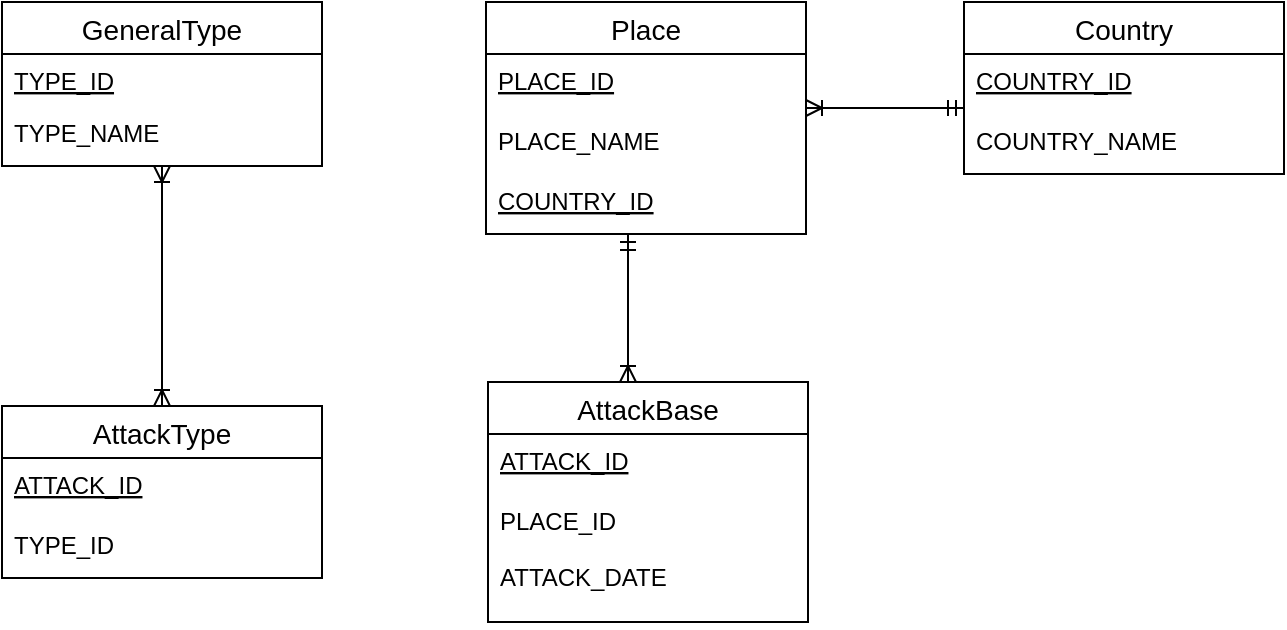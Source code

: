 <mxfile version="16.0.3" type="device"><diagram id="gwXmHFdDwj3zSPVUrh9B" name="Page-1"><mxGraphModel dx="975" dy="973" grid="1" gridSize="10" guides="1" tooltips="1" connect="1" arrows="1" fold="1" page="1" pageScale="1" pageWidth="850" pageHeight="1100" math="0" shadow="0"><root><mxCell id="0"/><mxCell id="1" parent="0"/><mxCell id="mwsGSN5KDjOYX-nGpBQx-1" style="edgeStyle=orthogonalEdgeStyle;rounded=0;orthogonalLoop=1;jettySize=auto;html=1;entryX=0.5;entryY=0;entryDx=0;entryDy=0;endArrow=ERoneToMany;endFill=0;startArrow=ERoneToMany;startFill=0;" edge="1" parent="1" source="wM1bYX4YtctobwsFUeYk-1" target="wM1bYX4YtctobwsFUeYk-5"><mxGeometry relative="1" as="geometry"/></mxCell><mxCell id="wM1bYX4YtctobwsFUeYk-1" value="GeneralType" style="swimlane;fontStyle=0;childLayout=stackLayout;horizontal=1;startSize=26;horizontalStack=0;resizeParent=1;resizeParentMax=0;resizeLast=0;collapsible=1;marginBottom=0;align=center;fontSize=14;" parent="1" vertex="1"><mxGeometry x="118" y="60" width="160" height="82" as="geometry"/></mxCell><mxCell id="wM1bYX4YtctobwsFUeYk-2" value="TYPE_ID" style="text;strokeColor=none;fillColor=none;spacingLeft=4;spacingRight=4;overflow=hidden;rotatable=0;points=[[0,0.5],[1,0.5]];portConstraint=eastwest;fontSize=12;fontStyle=4" parent="wM1bYX4YtctobwsFUeYk-1" vertex="1"><mxGeometry y="26" width="160" height="26" as="geometry"/></mxCell><mxCell id="wM1bYX4YtctobwsFUeYk-3" value="TYPE_NAME" style="text;strokeColor=none;fillColor=none;spacingLeft=4;spacingRight=4;overflow=hidden;rotatable=0;points=[[0,0.5],[1,0.5]];portConstraint=eastwest;fontSize=12;" parent="wM1bYX4YtctobwsFUeYk-1" vertex="1"><mxGeometry y="52" width="160" height="30" as="geometry"/></mxCell><mxCell id="wM1bYX4YtctobwsFUeYk-5" value="AttackType" style="swimlane;fontStyle=0;childLayout=stackLayout;horizontal=1;startSize=26;horizontalStack=0;resizeParent=1;resizeParentMax=0;resizeLast=0;collapsible=1;marginBottom=0;align=center;fontSize=14;" parent="1" vertex="1"><mxGeometry x="118" y="262" width="160" height="86" as="geometry"/></mxCell><mxCell id="wM1bYX4YtctobwsFUeYk-6" value="ATTACK_ID" style="text;strokeColor=none;fillColor=none;spacingLeft=4;spacingRight=4;overflow=hidden;rotatable=0;points=[[0,0.5],[1,0.5]];portConstraint=eastwest;fontSize=12;fontStyle=4" parent="wM1bYX4YtctobwsFUeYk-5" vertex="1"><mxGeometry y="26" width="160" height="30" as="geometry"/></mxCell><mxCell id="wM1bYX4YtctobwsFUeYk-7" value="TYPE_ID" style="text;strokeColor=none;fillColor=none;spacingLeft=4;spacingRight=4;overflow=hidden;rotatable=0;points=[[0,0.5],[1,0.5]];portConstraint=eastwest;fontSize=12;" parent="wM1bYX4YtctobwsFUeYk-5" vertex="1"><mxGeometry y="56" width="160" height="30" as="geometry"/></mxCell><mxCell id="wM1bYX4YtctobwsFUeYk-8" value="AttackBase" style="swimlane;fontStyle=0;childLayout=stackLayout;horizontal=1;startSize=26;horizontalStack=0;resizeParent=1;resizeParentMax=0;resizeLast=0;collapsible=1;marginBottom=0;align=center;fontSize=14;" parent="1" vertex="1"><mxGeometry x="361" y="250" width="160" height="120" as="geometry"/></mxCell><mxCell id="wM1bYX4YtctobwsFUeYk-9" value="ATTACK_ID" style="text;strokeColor=none;fillColor=none;spacingLeft=4;spacingRight=4;overflow=hidden;rotatable=0;points=[[0,0.5],[1,0.5]];portConstraint=eastwest;fontSize=12;fontStyle=4" parent="wM1bYX4YtctobwsFUeYk-8" vertex="1"><mxGeometry y="26" width="160" height="30" as="geometry"/></mxCell><mxCell id="wM1bYX4YtctobwsFUeYk-10" value="PLACE_ID&#10;&#10;ATTACK_DATE" style="text;strokeColor=none;fillColor=none;spacingLeft=4;spacingRight=4;overflow=hidden;rotatable=0;points=[[0,0.5],[1,0.5]];portConstraint=eastwest;fontSize=12;" parent="wM1bYX4YtctobwsFUeYk-8" vertex="1"><mxGeometry y="56" width="160" height="64" as="geometry"/></mxCell><mxCell id="wM1bYX4YtctobwsFUeYk-29" style="edgeStyle=orthogonalEdgeStyle;rounded=0;orthogonalLoop=1;jettySize=auto;html=1;startArrow=ERmandOne;startFill=0;endArrow=ERoneToMany;endFill=0;" parent="1" edge="1"><mxGeometry relative="1" as="geometry"><mxPoint x="431" y="176" as="sourcePoint"/><mxPoint x="431" y="250" as="targetPoint"/><Array as="points"><mxPoint x="431" y="240"/><mxPoint x="431" y="240"/></Array></mxGeometry></mxCell><mxCell id="wM1bYX4YtctobwsFUeYk-11" value="Place" style="swimlane;fontStyle=0;childLayout=stackLayout;horizontal=1;startSize=26;horizontalStack=0;resizeParent=1;resizeParentMax=0;resizeLast=0;collapsible=1;marginBottom=0;align=center;fontSize=14;" parent="1" vertex="1"><mxGeometry x="360" y="60" width="160" height="116" as="geometry"/></mxCell><mxCell id="wM1bYX4YtctobwsFUeYk-12" value="PLACE_ID" style="text;strokeColor=none;fillColor=none;spacingLeft=4;spacingRight=4;overflow=hidden;rotatable=0;points=[[0,0.5],[1,0.5]];portConstraint=eastwest;fontSize=12;fontStyle=4" parent="wM1bYX4YtctobwsFUeYk-11" vertex="1"><mxGeometry y="26" width="160" height="30" as="geometry"/></mxCell><mxCell id="wM1bYX4YtctobwsFUeYk-13" value="PLACE_NAME" style="text;strokeColor=none;fillColor=none;spacingLeft=4;spacingRight=4;overflow=hidden;rotatable=0;points=[[0,0.5],[1,0.5]];portConstraint=eastwest;fontSize=12;" parent="wM1bYX4YtctobwsFUeYk-11" vertex="1"><mxGeometry y="56" width="160" height="30" as="geometry"/></mxCell><mxCell id="wM1bYX4YtctobwsFUeYk-14" value="COUNTRY_ID" style="text;strokeColor=none;fillColor=none;spacingLeft=4;spacingRight=4;overflow=hidden;rotatable=0;points=[[0,0.5],[1,0.5]];portConstraint=eastwest;fontSize=12;fontStyle=4" parent="wM1bYX4YtctobwsFUeYk-11" vertex="1"><mxGeometry y="86" width="160" height="30" as="geometry"/></mxCell><mxCell id="wM1bYX4YtctobwsFUeYk-19" value="Country" style="swimlane;fontStyle=0;childLayout=stackLayout;horizontal=1;startSize=26;horizontalStack=0;resizeParent=1;resizeParentMax=0;resizeLast=0;collapsible=1;marginBottom=0;align=center;fontSize=14;" parent="1" vertex="1"><mxGeometry x="599" y="60" width="160" height="86" as="geometry"/></mxCell><mxCell id="wM1bYX4YtctobwsFUeYk-20" value="COUNTRY_ID" style="text;strokeColor=none;fillColor=none;spacingLeft=4;spacingRight=4;overflow=hidden;rotatable=0;points=[[0,0.5],[1,0.5]];portConstraint=eastwest;fontSize=12;fontStyle=4" parent="wM1bYX4YtctobwsFUeYk-19" vertex="1"><mxGeometry y="26" width="160" height="30" as="geometry"/></mxCell><mxCell id="wM1bYX4YtctobwsFUeYk-21" value="COUNTRY_NAME" style="text;strokeColor=none;fillColor=none;spacingLeft=4;spacingRight=4;overflow=hidden;rotatable=0;points=[[0,0.5],[1,0.5]];portConstraint=eastwest;fontSize=12;" parent="wM1bYX4YtctobwsFUeYk-19" vertex="1"><mxGeometry y="56" width="160" height="30" as="geometry"/></mxCell><mxCell id="wM1bYX4YtctobwsFUeYk-28" style="edgeStyle=orthogonalEdgeStyle;rounded=0;orthogonalLoop=1;jettySize=auto;html=1;endArrow=ERmandOne;endFill=0;startArrow=ERoneToMany;startFill=0;" parent="1" edge="1"><mxGeometry relative="1" as="geometry"><mxPoint x="520" y="113" as="sourcePoint"/><mxPoint x="599" y="113" as="targetPoint"/></mxGeometry></mxCell></root></mxGraphModel></diagram></mxfile>